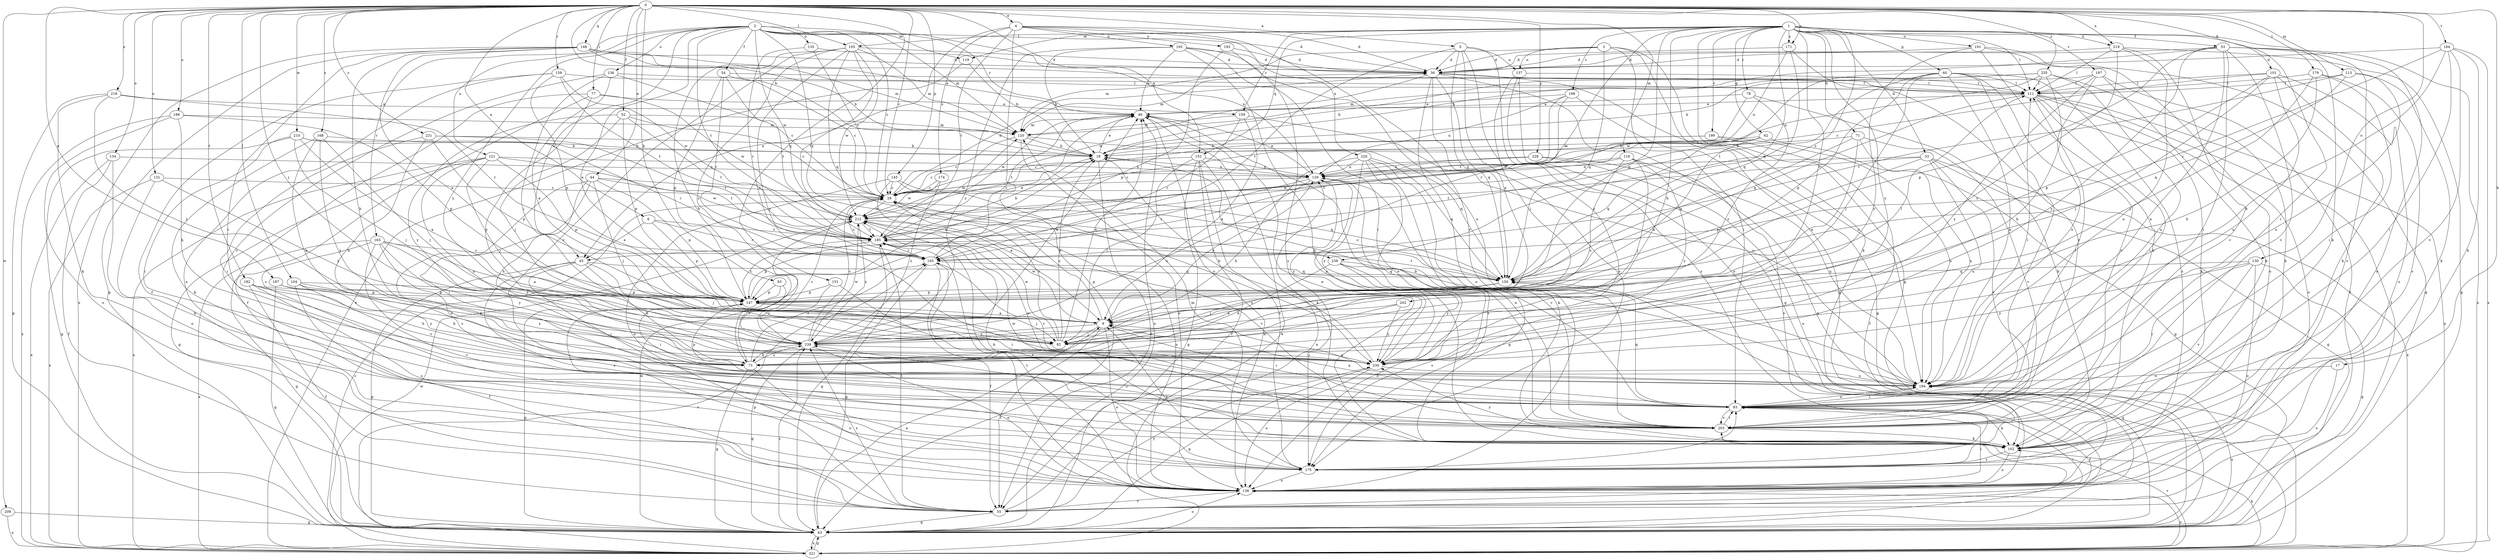 strict digraph  {
0;
1;
2;
3;
4;
5;
6;
9;
17;
18;
28;
33;
36;
44;
45;
46;
52;
53;
54;
55;
60;
62;
63;
71;
73;
77;
78;
83;
92;
93;
101;
102;
104;
105;
111;
113;
118;
119;
120;
121;
129;
130;
131;
134;
135;
136;
137;
138;
145;
147;
148;
151;
152;
156;
158;
159;
163;
165;
168;
171;
174;
175;
179;
182;
184;
185;
187;
188;
191;
192;
193;
194;
197;
198;
199;
202;
203;
209;
210;
212;
218;
219;
220;
221;
228;
230;
231;
235;
238;
239;
0 -> 4  [label=a];
0 -> 5  [label=a];
0 -> 6  [label=a];
0 -> 17  [label=b];
0 -> 18  [label=b];
0 -> 28  [label=c];
0 -> 44  [label=e];
0 -> 52  [label=f];
0 -> 77  [label=i];
0 -> 92  [label=j];
0 -> 93  [label=k];
0 -> 101  [label=k];
0 -> 104  [label=l];
0 -> 105  [label=l];
0 -> 113  [label=m];
0 -> 118  [label=m];
0 -> 130  [label=o];
0 -> 131  [label=o];
0 -> 134  [label=o];
0 -> 145  [label=p];
0 -> 148  [label=q];
0 -> 151  [label=q];
0 -> 152  [label=q];
0 -> 158  [label=r];
0 -> 168  [label=s];
0 -> 171  [label=s];
0 -> 179  [label=t];
0 -> 182  [label=t];
0 -> 184  [label=t];
0 -> 187  [label=u];
0 -> 188  [label=u];
0 -> 209  [label=w];
0 -> 210  [label=w];
0 -> 218  [label=x];
0 -> 219  [label=x];
0 -> 228  [label=y];
0 -> 231  [label=z];
0 -> 235  [label=z];
1 -> 33  [label=d];
1 -> 45  [label=e];
1 -> 53  [label=f];
1 -> 60  [label=g];
1 -> 62  [label=g];
1 -> 63  [label=g];
1 -> 71  [label=h];
1 -> 73  [label=h];
1 -> 78  [label=i];
1 -> 83  [label=i];
1 -> 102  [label=k];
1 -> 105  [label=l];
1 -> 111  [label=l];
1 -> 119  [label=m];
1 -> 147  [label=p];
1 -> 152  [label=q];
1 -> 156  [label=q];
1 -> 159  [label=r];
1 -> 171  [label=s];
1 -> 191  [label=u];
1 -> 197  [label=v];
1 -> 198  [label=v];
1 -> 199  [label=v];
1 -> 202  [label=v];
1 -> 219  [label=x];
1 -> 230  [label=y];
1 -> 238  [label=z];
2 -> 9  [label=a];
2 -> 28  [label=c];
2 -> 36  [label=d];
2 -> 45  [label=e];
2 -> 54  [label=f];
2 -> 119  [label=m];
2 -> 120  [label=m];
2 -> 121  [label=n];
2 -> 129  [label=n];
2 -> 135  [label=o];
2 -> 136  [label=o];
2 -> 159  [label=r];
2 -> 163  [label=r];
2 -> 185  [label=t];
2 -> 212  [label=w];
2 -> 230  [label=y];
2 -> 238  [label=z];
3 -> 36  [label=d];
3 -> 63  [label=g];
3 -> 83  [label=i];
3 -> 102  [label=k];
3 -> 120  [label=m];
3 -> 137  [label=o];
3 -> 156  [label=q];
4 -> 36  [label=d];
4 -> 45  [label=e];
4 -> 63  [label=g];
4 -> 174  [label=s];
4 -> 185  [label=t];
4 -> 192  [label=u];
4 -> 193  [label=u];
4 -> 203  [label=v];
4 -> 220  [label=x];
5 -> 9  [label=a];
5 -> 36  [label=d];
5 -> 137  [label=o];
5 -> 138  [label=o];
5 -> 156  [label=q];
5 -> 165  [label=r];
5 -> 230  [label=y];
6 -> 45  [label=e];
6 -> 147  [label=p];
6 -> 165  [label=r];
6 -> 185  [label=t];
9 -> 28  [label=c];
9 -> 55  [label=f];
9 -> 83  [label=i];
9 -> 92  [label=j];
9 -> 111  [label=l];
9 -> 129  [label=n];
9 -> 138  [label=o];
9 -> 212  [label=w];
9 -> 239  [label=z];
17 -> 138  [label=o];
17 -> 194  [label=u];
18 -> 46  [label=e];
18 -> 55  [label=f];
18 -> 129  [label=n];
28 -> 36  [label=d];
28 -> 138  [label=o];
28 -> 212  [label=w];
33 -> 63  [label=g];
33 -> 129  [label=n];
33 -> 147  [label=p];
33 -> 185  [label=t];
33 -> 194  [label=u];
33 -> 203  [label=v];
33 -> 221  [label=x];
36 -> 111  [label=l];
36 -> 120  [label=m];
36 -> 138  [label=o];
36 -> 156  [label=q];
36 -> 175  [label=s];
36 -> 194  [label=u];
36 -> 212  [label=w];
36 -> 221  [label=x];
44 -> 28  [label=c];
44 -> 73  [label=h];
44 -> 83  [label=i];
44 -> 92  [label=j];
44 -> 147  [label=p];
44 -> 175  [label=s];
44 -> 212  [label=w];
45 -> 63  [label=g];
45 -> 73  [label=h];
45 -> 83  [label=i];
45 -> 92  [label=j];
45 -> 156  [label=q];
45 -> 175  [label=s];
46 -> 120  [label=m];
46 -> 138  [label=o];
46 -> 185  [label=t];
46 -> 212  [label=w];
52 -> 28  [label=c];
52 -> 92  [label=j];
52 -> 120  [label=m];
52 -> 147  [label=p];
52 -> 185  [label=t];
52 -> 230  [label=y];
53 -> 18  [label=b];
53 -> 36  [label=d];
53 -> 83  [label=i];
53 -> 138  [label=o];
53 -> 147  [label=p];
53 -> 175  [label=s];
53 -> 194  [label=u];
53 -> 203  [label=v];
53 -> 221  [label=x];
53 -> 230  [label=y];
54 -> 28  [label=c];
54 -> 111  [label=l];
54 -> 147  [label=p];
54 -> 165  [label=r];
54 -> 185  [label=t];
55 -> 63  [label=g];
55 -> 83  [label=i];
55 -> 129  [label=n];
55 -> 147  [label=p];
55 -> 185  [label=t];
55 -> 230  [label=y];
55 -> 239  [label=z];
60 -> 83  [label=i];
60 -> 92  [label=j];
60 -> 111  [label=l];
60 -> 147  [label=p];
60 -> 175  [label=s];
60 -> 185  [label=t];
60 -> 194  [label=u];
60 -> 203  [label=v];
60 -> 212  [label=w];
62 -> 9  [label=a];
62 -> 18  [label=b];
62 -> 63  [label=g];
62 -> 156  [label=q];
62 -> 185  [label=t];
63 -> 9  [label=a];
63 -> 46  [label=e];
63 -> 138  [label=o];
63 -> 147  [label=p];
63 -> 194  [label=u];
63 -> 212  [label=w];
63 -> 221  [label=x];
63 -> 239  [label=z];
71 -> 9  [label=a];
71 -> 18  [label=b];
71 -> 156  [label=q];
71 -> 194  [label=u];
71 -> 203  [label=v];
73 -> 28  [label=c];
73 -> 63  [label=g];
73 -> 138  [label=o];
73 -> 165  [label=r];
73 -> 239  [label=z];
77 -> 46  [label=e];
77 -> 55  [label=f];
77 -> 175  [label=s];
77 -> 212  [label=w];
77 -> 230  [label=y];
78 -> 28  [label=c];
78 -> 46  [label=e];
78 -> 102  [label=k];
78 -> 239  [label=z];
83 -> 9  [label=a];
83 -> 55  [label=f];
83 -> 102  [label=k];
83 -> 111  [label=l];
83 -> 156  [label=q];
83 -> 194  [label=u];
83 -> 203  [label=v];
83 -> 212  [label=w];
92 -> 18  [label=b];
92 -> 28  [label=c];
92 -> 46  [label=e];
92 -> 212  [label=w];
93 -> 83  [label=i];
93 -> 147  [label=p];
93 -> 239  [label=z];
101 -> 28  [label=c];
101 -> 92  [label=j];
101 -> 102  [label=k];
101 -> 111  [label=l];
101 -> 138  [label=o];
101 -> 147  [label=p];
101 -> 194  [label=u];
102 -> 46  [label=e];
102 -> 138  [label=o];
102 -> 175  [label=s];
102 -> 230  [label=y];
104 -> 55  [label=f];
104 -> 73  [label=h];
104 -> 147  [label=p];
104 -> 203  [label=v];
104 -> 230  [label=y];
105 -> 36  [label=d];
105 -> 73  [label=h];
105 -> 120  [label=m];
105 -> 156  [label=q];
105 -> 185  [label=t];
105 -> 203  [label=v];
105 -> 212  [label=w];
105 -> 230  [label=y];
105 -> 239  [label=z];
111 -> 46  [label=e];
111 -> 55  [label=f];
111 -> 83  [label=i];
111 -> 102  [label=k];
111 -> 138  [label=o];
111 -> 156  [label=q];
111 -> 221  [label=x];
113 -> 102  [label=k];
113 -> 111  [label=l];
113 -> 156  [label=q];
113 -> 165  [label=r];
113 -> 194  [label=u];
118 -> 92  [label=j];
118 -> 129  [label=n];
118 -> 175  [label=s];
118 -> 212  [label=w];
118 -> 230  [label=y];
118 -> 239  [label=z];
119 -> 18  [label=b];
119 -> 221  [label=x];
120 -> 18  [label=b];
120 -> 28  [label=c];
120 -> 138  [label=o];
120 -> 156  [label=q];
121 -> 63  [label=g];
121 -> 92  [label=j];
121 -> 129  [label=n];
121 -> 147  [label=p];
121 -> 185  [label=t];
121 -> 194  [label=u];
121 -> 221  [label=x];
129 -> 28  [label=c];
129 -> 46  [label=e];
129 -> 165  [label=r];
129 -> 203  [label=v];
129 -> 230  [label=y];
129 -> 239  [label=z];
130 -> 63  [label=g];
130 -> 83  [label=i];
130 -> 138  [label=o];
130 -> 156  [label=q];
130 -> 203  [label=v];
130 -> 230  [label=y];
131 -> 28  [label=c];
131 -> 102  [label=k];
131 -> 221  [label=x];
131 -> 239  [label=z];
134 -> 55  [label=f];
134 -> 129  [label=n];
134 -> 138  [label=o];
134 -> 221  [label=x];
135 -> 28  [label=c];
135 -> 36  [label=d];
135 -> 165  [label=r];
136 -> 9  [label=a];
136 -> 28  [label=c];
136 -> 92  [label=j];
136 -> 111  [label=l];
136 -> 203  [label=v];
137 -> 63  [label=g];
137 -> 92  [label=j];
137 -> 111  [label=l];
137 -> 175  [label=s];
138 -> 55  [label=f];
138 -> 83  [label=i];
138 -> 185  [label=t];
145 -> 9  [label=a];
145 -> 28  [label=c];
145 -> 138  [label=o];
145 -> 156  [label=q];
145 -> 230  [label=y];
147 -> 9  [label=a];
147 -> 18  [label=b];
147 -> 92  [label=j];
147 -> 185  [label=t];
148 -> 9  [label=a];
148 -> 18  [label=b];
148 -> 36  [label=d];
148 -> 46  [label=e];
148 -> 63  [label=g];
148 -> 73  [label=h];
148 -> 83  [label=i];
148 -> 111  [label=l];
148 -> 120  [label=m];
148 -> 221  [label=x];
151 -> 83  [label=i];
151 -> 147  [label=p];
151 -> 239  [label=z];
152 -> 28  [label=c];
152 -> 55  [label=f];
152 -> 63  [label=g];
152 -> 92  [label=j];
152 -> 102  [label=k];
152 -> 129  [label=n];
152 -> 175  [label=s];
156 -> 28  [label=c];
156 -> 92  [label=j];
156 -> 147  [label=p];
156 -> 185  [label=t];
158 -> 55  [label=f];
158 -> 111  [label=l];
158 -> 138  [label=o];
158 -> 147  [label=p];
158 -> 185  [label=t];
158 -> 212  [label=w];
159 -> 9  [label=a];
159 -> 120  [label=m];
159 -> 165  [label=r];
159 -> 194  [label=u];
163 -> 9  [label=a];
163 -> 63  [label=g];
163 -> 165  [label=r];
163 -> 194  [label=u];
163 -> 203  [label=v];
163 -> 221  [label=x];
163 -> 230  [label=y];
163 -> 239  [label=z];
165 -> 28  [label=c];
165 -> 46  [label=e];
165 -> 55  [label=f];
165 -> 63  [label=g];
165 -> 138  [label=o];
165 -> 156  [label=q];
168 -> 18  [label=b];
168 -> 73  [label=h];
168 -> 92  [label=j];
168 -> 102  [label=k];
168 -> 230  [label=y];
171 -> 36  [label=d];
171 -> 129  [label=n];
171 -> 156  [label=q];
171 -> 203  [label=v];
174 -> 28  [label=c];
174 -> 212  [label=w];
174 -> 239  [label=z];
175 -> 9  [label=a];
175 -> 83  [label=i];
175 -> 120  [label=m];
175 -> 138  [label=o];
175 -> 185  [label=t];
179 -> 73  [label=h];
179 -> 83  [label=i];
179 -> 92  [label=j];
179 -> 111  [label=l];
179 -> 175  [label=s];
182 -> 55  [label=f];
182 -> 73  [label=h];
182 -> 147  [label=p];
182 -> 175  [label=s];
182 -> 230  [label=y];
184 -> 36  [label=d];
184 -> 73  [label=h];
184 -> 83  [label=i];
184 -> 102  [label=k];
184 -> 165  [label=r];
184 -> 203  [label=v];
184 -> 221  [label=x];
185 -> 18  [label=b];
185 -> 63  [label=g];
185 -> 102  [label=k];
185 -> 120  [label=m];
185 -> 147  [label=p];
185 -> 165  [label=r];
187 -> 63  [label=g];
187 -> 147  [label=p];
187 -> 239  [label=z];
188 -> 73  [label=h];
188 -> 120  [label=m];
188 -> 138  [label=o];
188 -> 147  [label=p];
188 -> 221  [label=x];
191 -> 36  [label=d];
191 -> 63  [label=g];
191 -> 102  [label=k];
191 -> 138  [label=o];
191 -> 230  [label=y];
192 -> 18  [label=b];
192 -> 36  [label=d];
192 -> 46  [label=e];
192 -> 83  [label=i];
192 -> 102  [label=k];
192 -> 194  [label=u];
192 -> 239  [label=z];
193 -> 36  [label=d];
193 -> 147  [label=p];
193 -> 175  [label=s];
194 -> 9  [label=a];
194 -> 18  [label=b];
194 -> 83  [label=i];
194 -> 111  [label=l];
194 -> 147  [label=p];
194 -> 165  [label=r];
197 -> 18  [label=b];
197 -> 55  [label=f];
197 -> 102  [label=k];
197 -> 111  [label=l];
197 -> 194  [label=u];
197 -> 230  [label=y];
198 -> 46  [label=e];
198 -> 63  [label=g];
198 -> 129  [label=n];
198 -> 165  [label=r];
198 -> 185  [label=t];
199 -> 18  [label=b];
199 -> 28  [label=c];
199 -> 55  [label=f];
199 -> 194  [label=u];
202 -> 9  [label=a];
202 -> 73  [label=h];
202 -> 230  [label=y];
203 -> 46  [label=e];
203 -> 83  [label=i];
203 -> 102  [label=k];
203 -> 129  [label=n];
203 -> 212  [label=w];
203 -> 239  [label=z];
209 -> 63  [label=g];
209 -> 221  [label=x];
210 -> 9  [label=a];
210 -> 18  [label=b];
210 -> 63  [label=g];
210 -> 83  [label=i];
210 -> 92  [label=j];
210 -> 165  [label=r];
212 -> 185  [label=t];
212 -> 203  [label=v];
212 -> 239  [label=z];
218 -> 46  [label=e];
218 -> 63  [label=g];
218 -> 102  [label=k];
218 -> 165  [label=r];
218 -> 239  [label=z];
219 -> 36  [label=d];
219 -> 63  [label=g];
219 -> 111  [label=l];
219 -> 194  [label=u];
219 -> 203  [label=v];
219 -> 239  [label=z];
220 -> 63  [label=g];
220 -> 73  [label=h];
220 -> 102  [label=k];
220 -> 129  [label=n];
220 -> 156  [label=q];
220 -> 175  [label=s];
220 -> 230  [label=y];
221 -> 28  [label=c];
221 -> 46  [label=e];
221 -> 63  [label=g];
221 -> 102  [label=k];
221 -> 138  [label=o];
221 -> 156  [label=q];
221 -> 165  [label=r];
221 -> 203  [label=v];
221 -> 212  [label=w];
228 -> 28  [label=c];
228 -> 129  [label=n];
228 -> 138  [label=o];
228 -> 194  [label=u];
230 -> 18  [label=b];
230 -> 63  [label=g];
230 -> 129  [label=n];
230 -> 138  [label=o];
230 -> 194  [label=u];
231 -> 18  [label=b];
231 -> 73  [label=h];
231 -> 83  [label=i];
231 -> 147  [label=p];
231 -> 185  [label=t];
235 -> 18  [label=b];
235 -> 73  [label=h];
235 -> 102  [label=k];
235 -> 111  [label=l];
235 -> 120  [label=m];
235 -> 129  [label=n];
235 -> 194  [label=u];
238 -> 73  [label=h];
238 -> 138  [label=o];
238 -> 156  [label=q];
238 -> 175  [label=s];
238 -> 230  [label=y];
239 -> 28  [label=c];
239 -> 46  [label=e];
239 -> 63  [label=g];
239 -> 73  [label=h];
239 -> 138  [label=o];
239 -> 212  [label=w];
239 -> 230  [label=y];
}
